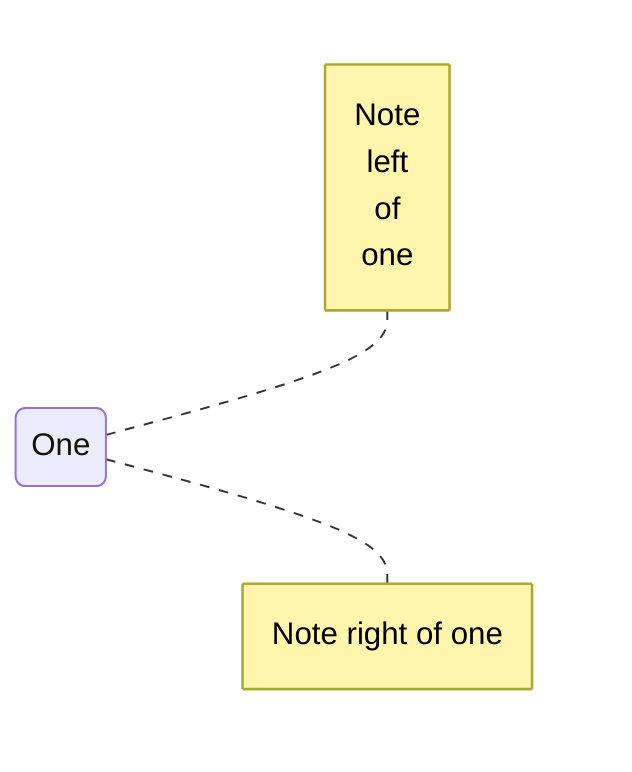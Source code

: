 stateDiagram
    1: One
    note left of 1
        Note
        left
        of
        one
    end note
    note right of 1: Note right of one